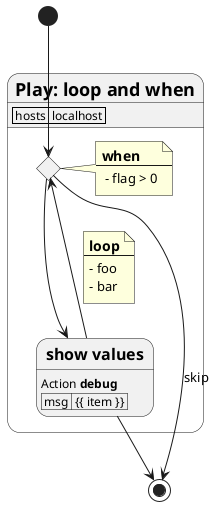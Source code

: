 @startuml
state "= Play: loop and when" as play_1 {
    play_1 : | hosts | localhost |
    state task_1_when <<choice>>
    note right of task_1_when
        === when
        ----
         - flag > 0
    end note
    state "== show values" as task_1
    task_1 : Action **debug**
    task_1 : | msg | {{ item }} |
}
[*] --> task_1_when
task_1_when --> task_1
task_1 --> [*]
task_1_when --> [*] : skip
task_1 --> task_1_when
note on link
    === loop
    ----
    - foo
    - bar
end note
@enduml

